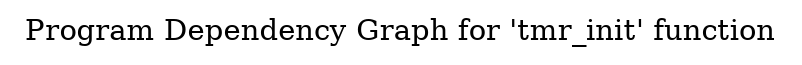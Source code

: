 digraph "Program Dependency Graph for 'tmr_init' function" {
	label="Program Dependency Graph for 'tmr_init' function";

}
